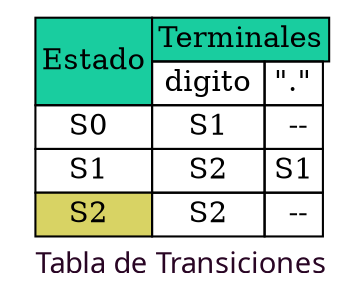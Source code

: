 digraph H {
 dpi=200; 
    graph [label=< <font color= "#290524" face="Impact" size="30">Tabla de Transiciones</font> >];
  parent [
   shape=plaintext
   label=<
     <table border='0' cellborder='1' cellspacing='0'>
       <tr>
            <td bgcolor="#19CD9F"  rowspan="2" colspan="1">Estado</td>
            <td bgcolor="#19CD9F" colspan="999">Terminales</td>
        </tr>
       
               <tr>            <td>digito</td> 
            <td>"."</td> 
        </tr>
        <tr>
            <td  >S0 </td>            <td>S1</td> 
            <td> --</td>
            </tr> 
        <tr>
            <td  >S1 </td>            <td>S2</td> 
            <td>S1</td> 
            </tr> 
        <tr>
            <td bgcolor="#D8D364" >S2 </td>            <td>S2</td> 
            <td> --</td>
            </tr> 
     </table>
  >];
}
